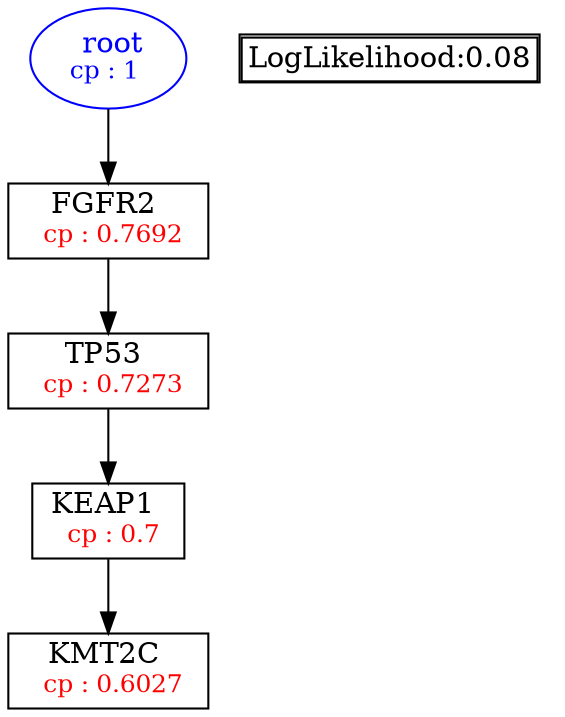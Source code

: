 digraph tree {
    "root" [label=<<font color='Blue'> root</font><br/><font color='Blue' POINT-SIZE='12'>cp : 1 </font>>, shape=oval, color=Blue];
    "S2" [label =<FGFR2 <br/> <font color='Red' POINT-SIZE='12'> cp : 0.7692 </font>>, shape=box];
    "S3" [label =<TP53 <br/> <font color='Red' POINT-SIZE='12'> cp : 0.7273 </font>>, shape=box];
    "S4" [label =<KEAP1 <br/> <font color='Red' POINT-SIZE='12'> cp : 0.7 </font>>, shape=box];
    "S1" [label =<KMT2C <br/> <font color='Red' POINT-SIZE='12'> cp : 0.6027 </font>>, shape=box];
    "root" -> "S2";
    "S2" -> "S3";
    "S3" -> "S4";
    "S4" -> "S1";

    node[shape=plaintext]
    fontsize="10"
    struct1 [label=
    <<TABLE BORDER="1" CELLBORDER="1" CELLSPACING="0" >
    <TR><TD ALIGN="LEFT">LogLikelihood:0.08</TD></TR>
    </TABLE>>];

}
